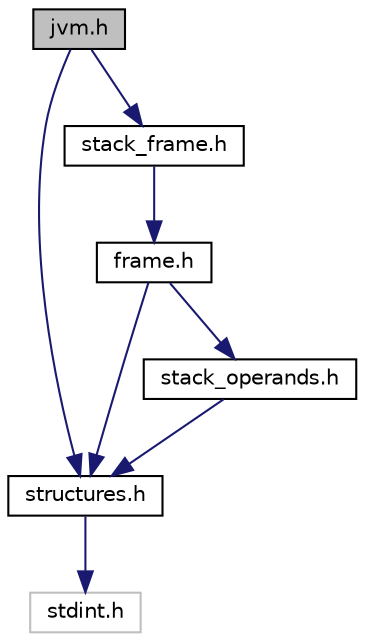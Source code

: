 digraph "jvm.h"
{
  edge [fontname="Helvetica",fontsize="10",labelfontname="Helvetica",labelfontsize="10"];
  node [fontname="Helvetica",fontsize="10",shape=record];
  Node1 [label="jvm.h",height=0.2,width=0.4,color="black", fillcolor="grey75", style="filled", fontcolor="black"];
  Node1 -> Node2 [color="midnightblue",fontsize="10",style="solid"];
  Node2 [label="structures.h",height=0.2,width=0.4,color="black", fillcolor="white", style="filled",URL="$structures_8h.html",tooltip="Implementação das estruturas de dados da JVM.  Contém as implementações das principais estruturas de ..."];
  Node2 -> Node3 [color="midnightblue",fontsize="10",style="solid"];
  Node3 [label="stdint.h",height=0.2,width=0.4,color="grey75", fillcolor="white", style="filled"];
  Node1 -> Node4 [color="midnightblue",fontsize="10",style="solid"];
  Node4 [label="stack_frame.h",height=0.2,width=0.4,color="black", fillcolor="white", style="filled",URL="$stack__frame_8h.html"];
  Node4 -> Node5 [color="midnightblue",fontsize="10",style="solid"];
  Node5 [label="frame.h",height=0.2,width=0.4,color="black", fillcolor="white", style="filled",URL="$frame_8h.html"];
  Node5 -> Node2 [color="midnightblue",fontsize="10",style="solid"];
  Node5 -> Node6 [color="midnightblue",fontsize="10",style="solid"];
  Node6 [label="stack_operands.h",height=0.2,width=0.4,color="black", fillcolor="white", style="filled",URL="$stack__operands_8h.html",tooltip="Implementação das structs de pilha de operandos.  Contém as implementações das estruturas de pilha qu..."];
  Node6 -> Node2 [color="midnightblue",fontsize="10",style="solid"];
}
